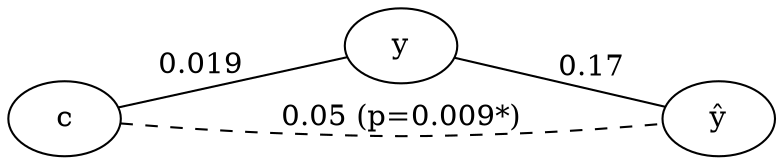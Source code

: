graph {
	rankdir=LR
	c [label=c]
	y [label=y]
	yhat [label=<y&#770;>]
	c -- yhat [label="0.05 (p=0.009*)" style=dashed]
	c -- y [label=0.019]
	y -- yhat [label=0.17]
}

